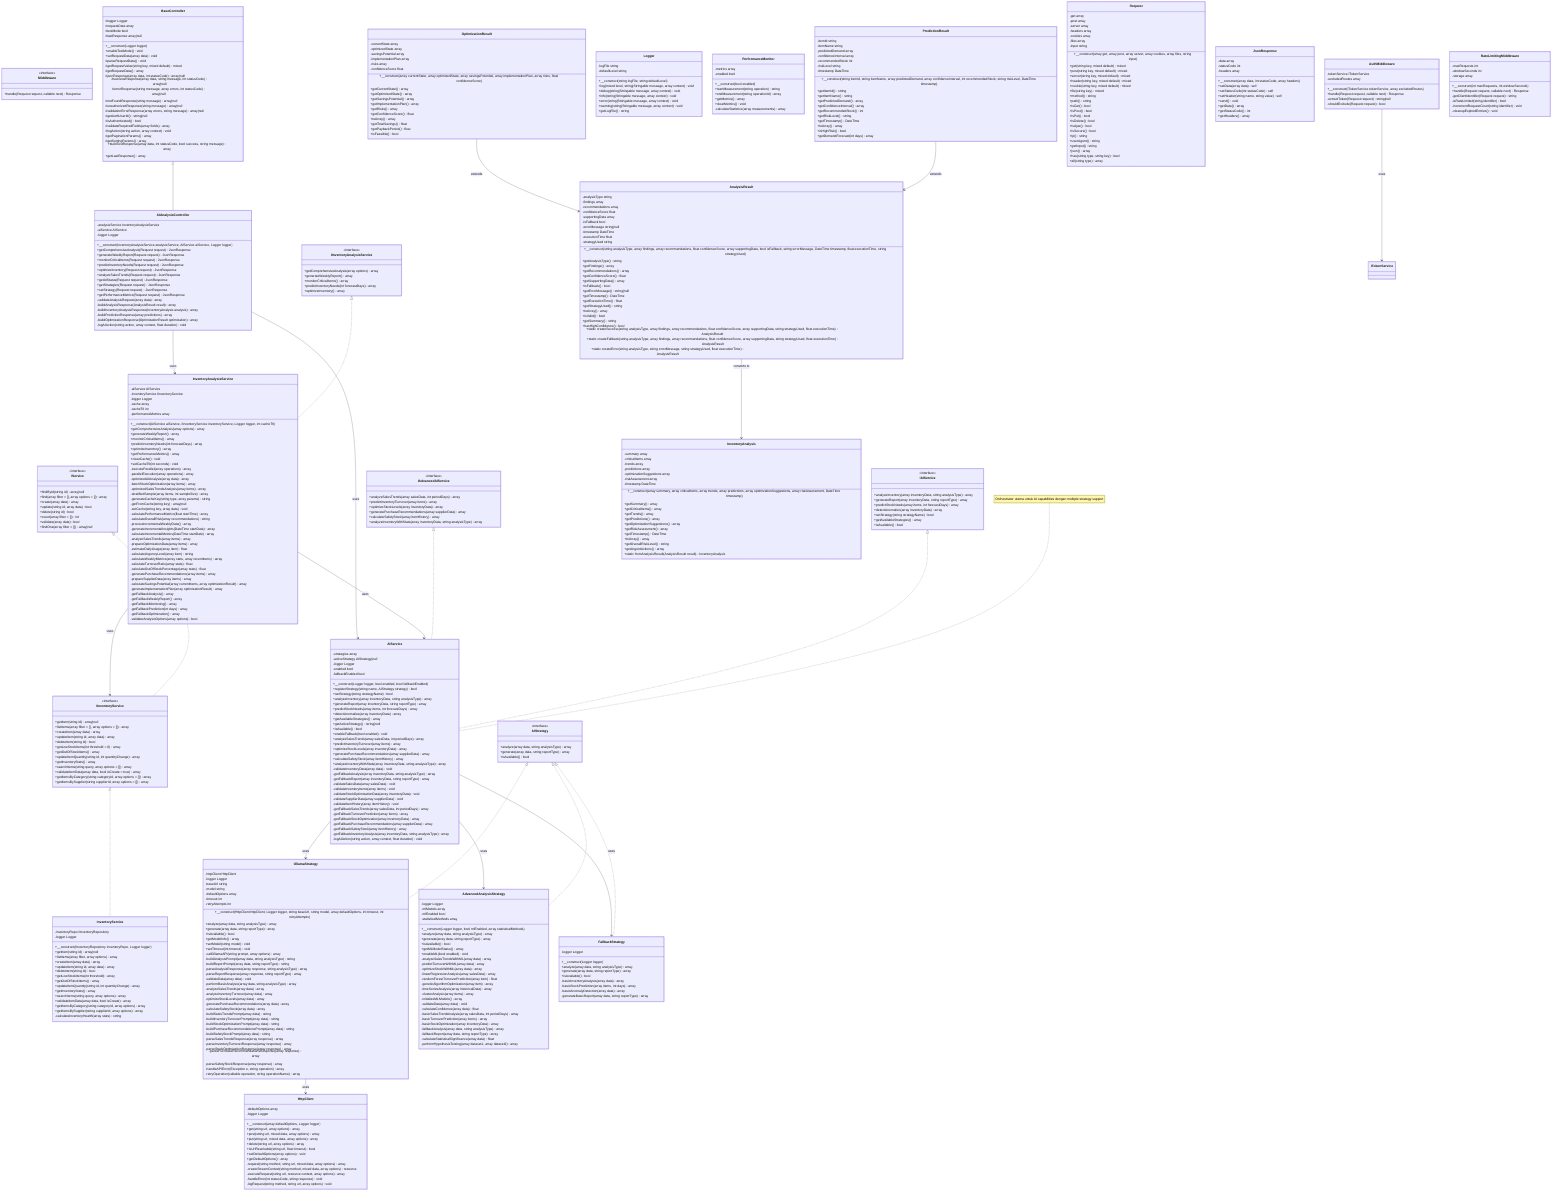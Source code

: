 classDiagram
    note for AIService "Orchestrator utama untuk AI capabilities dengan multiple strategy support"

    %% ========== CORE INTERFACES ==========
    class IAIService {
        <<interface>>
        +analyzeInventory(array inventoryData, string analysisType) array
        +generateReport(array inventoryData, string reportType) array
        +predictStockNeeds(array items, int forecastDays) array
        +detectAnomalies(array inventoryData) array
        +setStrategy(string strategyName) bool
        +getAvailableStrategies() array
        +isAvailable() bool
    }

    class IAdvancedAIService {
        <<interface>>
        +analyzeSalesTrends(array salesData, int periodDays) array
        +predictInventoryTurnover(array items) array
        +optimizeStockLevels(array inventoryData) array
        +generatePurchaseRecommendations(array supplierData) array
        +calculateSafetyStock(array itemHistory) array
        +analyzeInventoryWithStats(array inventoryData, string analysisType) array
    }

    class IInventoryAnalysisService {
        <<interface>>
        +getComprehensiveAnalysis(array options) array
        +generateWeeklyReport() array
        +monitorCriticalItems() array
        +predictInventoryNeeds(int forecastDays) array
        +optimizeInventory() array
    }

    class AIStrategy {
        <<interface>>
        +analyze(array data, string analysisType) array
        +generate(array data, string reportType) array
        +isAvailable() bool
    }

    class IInventoryService {
        <<interface>>
        +getItem(string id) array|null
        +listItems(array filter = [], array options = []) array
        +createItem(array data) array
        +updateItem(string id, array data) array
        +deleteItem(string id) bool
        +getLowStockItems(int threshold = 0) array
        +getOutOfStockItems() array
        +updateItemQuantity(string id, int quantityChange) array
        +getInventoryStats() array
        +searchItems(string query, array options = []) array
        +validateItemData(array data, bool isCreate = true) array
        +getItemsByCategory(string categoryId, array options = []) array
        +getItemsBySupplier(string supplierId, array options = []) array
    }

    class IService {
        <<interface>>
        +findById(string id) array|null
        +find(array filter = [], array options = []) array
        +create(array data) array
        +update(string id, array data) bool
        +delete(string id) bool
        +count(array filter = []) int
        +validate(array data) bool
        +findOne(array filter = []) array|null
    }

    class Middleware {
        <<interface>>
        +handle(Request request, callable next) Response
    }

    %% ========== SERVICE LAYER ==========
    class InventoryService {
        -inventoryRepo IInventoryRepository
        -logger Logger
        +__construct(IInventoryRepository inventoryRepo, Logger logger)
        +getItem(string id) array|null
        +listItems(array filter, array options) array
        +createItem(array data) array
        +updateItem(string id, array data) array
        +deleteItem(string id) bool
        +getLowStockItems(int threshold) array
        +getOutOfStockItems() array
        +updateItemQuantity(string id, int quantityChange) array
        +getInventoryStats() array
        +searchItems(string query, array options) array
        +validateItemData(array data, bool isCreate) array
        +getItemsByCategory(string categoryId, array options) array
        +getItemsBySupplier(string supplierId, array options) array
        -calculateInventoryHealth(array stats) string
    }

    %% ========== AI CORE SERVICES ==========
    class AIService {
        -strategies array
        -activeStrategy AIStrategy|null
        -logger Logger
        -enabled bool
        -fallbackEnabled bool
        +__construct(Logger logger, bool enabled, bool fallbackEnabled)
        +registerStrategy(string name, AIStrategy strategy) bool
        +setStrategy(string strategyName) bool
        +analyzeInventory(array inventoryData, string analysisType) array
        +generateReport(array inventoryData, string reportType) array
        +predictStockNeeds(array items, int forecastDays) array
        +detectAnomalies(array inventoryData) array
        +getAvailableStrategies() array
        +getActiveStrategy() string|null
        +isAvailable() bool
        +enableFallback(bool enabled) void
        +analyzeSalesTrends(array salesData, int periodDays) array
        +predictInventoryTurnover(array items) array
        +optimizeStockLevels(array inventoryData) array
        +generatePurchaseRecommendations(array supplierData) array
        +calculateSafetyStock(array itemHistory) array
        +analyzeInventoryWithStats(array inventoryData, string analysisType) array
        -validateInventoryData(array data) void
        -getFallbackAnalysis(array inventoryData, string analysisType) array
        -getFallbackReport(array inventoryData, string reportType) array
        -validateSalesData(array salesData) void
        -validateInventoryItems(array items) void
        -validateStockOptimizationData(array inventoryData) void
        -validateSupplierData(array supplierData) void
        -validateItemHistory(array itemHistory) void
        -getFallbackSalesTrends(array salesData, int periodDays) array
        -getFallbackTurnoverPrediction(array items) array
        -getFallbackStockOptimization(array inventoryData) array
        -getFallbackPurchaseRecommendations(array supplierData) array
        -getFallbackSafetyStock(array itemHistory) array
        -getFallbackInventoryAnalysis(array inventoryData, string analysisType) array
        -logAIAction(string action, array context, float duration) void
    }

    class InventoryAnalysisService {
        -aiService AIService
        -inventoryService IInventoryService
        -logger Logger
        -cache array
        -cacheTtl int
        -performanceMetrics array
        +__construct(AIService aiService, IInventoryService inventoryService, Logger logger, int cacheTtl)
        +getComprehensiveAnalysis(array options) array
        +generateWeeklyReport() array
        +monitorCriticalItems() array
        +predictInventoryNeeds(int forecastDays) array
        +optimizeInventory() array
        +getPerformanceMetrics() array
        +clearCache() void
        +setCacheTtl(int seconds) void
        -executeParallel(array operations) array
        -parallelExecution(array operations) array
        -optimizedAIAnalysis(array data) array
        -batchStockOptimization(array items) array
        -optimizedSalesTrendsAnalysis(array items) array
        -stratifiedSample(array items, int sampleSize) array
        -generateCacheKey(string type, array params) string
        -getFromCache(string key) array|null
        -setCache(string key, array data) void
        -calculatePerformanceMetrics(float startTime) array
        -calculateOverallRisk(array recommendations) string
        -processIncrementalWeeklyData() array
        -generateIncrementalInsights(DateTime startDate) array
        -calculateIncrementalMetrics(DateTime startDate) array
        -analyzeSalesTrends(array items) array
        -prepareOptimizationData(array items) array
        -estimateDailyUsage(array item) float
        -calculateUrgencyLevel(array item) string
        -calculateWeeklyMetrics(array stats, array recentItems) array
        -calculateTurnoverRatio(array stats) float
        -calculateOutOfStockPercentage(array stats) float
        -generatePurchaseRecommendations(array items) array
        -prepareSupplierData(array items) array
        -calculateSavingsPotential(array currentItems, array optimizationResult) array
        -generateImplementationPlan(array optimizationResult) array
        -getFallbackAnalysis() array
        -getFallbackWeeklyReport() array
        -getFallbackMonitoring() array
        -getFallbackPrediction(int days) array
        -getFallbackOptimization() array
        -validateAnalysisOptions(array options) bool
    }

    %% ========== AI STRATEGIES ==========
    class OllamaStrategy {
        -httpClient HttpClient
        -logger Logger
        -baseUrl string
        -model string
        -defaultOptions array
        -timeout int
        -retryAttempts int
        +__construct(HttpClient httpClient, Logger logger, string baseUrl, string model, array defaultOptions, int timeout, int retryAttempts)
        +analyze(array data, string analysisType) array
        +generate(array data, string reportType) array
        +isAvailable() bool
        +getModelInfo() array
        +setModel(string model) void
        +setTimeout(int timeout) void
        -callOllamaAPI(string prompt, array options) array
        -buildAnalysisPrompt(array data, string analysisType) string
        -buildReportPrompt(array data, string reportType) string
        -parseAnalysisResponse(array response, string analysisType) array
        -parseReportResponse(array response, string reportType) array
        -validateData(array data) void
        -performBasicAnalysis(array data, string analysisType) array
        -analyzeSalesTrends(array data) array
        -analyzeInventoryTurnover(array data) array
        -optimizeStockLevels(array data) array
        -generatePurchaseRecommendations(array data) array
        -calculateSafetyStock(array data) array
        -buildSalesTrendsPrompt(array data) string
        -buildInventoryTurnoverPrompt(array data) string
        -buildStockOptimizationPrompt(array data) string
        -buildPurchaseRecommendationsPrompt(array data) string
        -buildSafetyStockPrompt(array data) string
        -parseSalesTrendsResponse(array response) array
        -parseInventoryTurnoverResponse(array response) array
        -parseStockOptimizationResponse(array response) array
        -parsePurchaseRecommendationsResponse(array response) array
        -parseSafetyStockResponse(array response) array
        -handleAPIError(Exception e, string operation) array
        -retryOperation(callable operation, string operationName) array
    }

    class AdvancedAnalysisStrategy {
        -logger Logger
        -mlModels array
        -mlEnabled bool
        -statisticalMethods array
        +__construct(Logger logger, bool mlEnabled, array statisticalMethods)
        +analyze(array data, string analysisType) array
        +generate(array data, string reportType) array
        +isAvailable() bool
        +getMLModelStatus() array
        +enableML(bool enabled) void
        -analyzeSalesTrendsWithML(array data) array
        -predictTurnoverWithML(array data) array
        -optimizeStockWithML(array data) array
        -linearRegressionAnalysis(array salesData) array
        -randomForestTurnoverPrediction(array item) float
        -geneticAlgorithmOptimization(array item) array
        -timeSeriesAnalysis(array historicalData) array
        -clusterAnalysis(array items) array
        -initializeMLModels() array
        -validateData(array data) void
        -calculateConfidence(array data) float
        -basicSalesTrendAnalysis(array salesData, int periodDays) array
        -basicTurnoverPrediction(array items) array
        -basicStockOptimization(array inventoryData) array
        -fallbackAnalysis(array data, string analysisType) array
        -fallbackReport(array data, string reportType) array
        -calculateStatisticalSignificance(array data) float
        -performHypothesisTesting(array dataset1, array dataset2) array
    }

    class FallbackStrategy {
        -logger Logger
        +__construct(Logger logger)
        +analyze(array data, string analysisType) array
        +generate(array data, string reportType) array
        +isAvailable() bool
        -basicInventoryAnalysis(array data) array
        -basicStockPrediction(array items, int days) array
        -basicAnomalyDetection(array data) array
        -generateBasicReport(array data, string reportType) array
    }

    %% ========== DATA MODELS ==========
    class AnalysisResult {
        -analysisType string
        -findings array
        -recommendations array
        -confidenceScore float
        -supportingData array
        -isFallback bool
        -errorMessage string|null
        -timestamp DateTime
        -executionTime float
        -strategyUsed string
        +__construct(string analysisType, array findings, array recommendations, float confidenceScore, array supportingData, bool isFallback, string errorMessage, DateTime timestamp, float executionTime, string strategyUsed)
        +getAnalysisType() string
        +getFindings() array
        +getRecommendations() array
        +getConfidenceScore() float
        +getSupportingData() array
        +isFallback() bool
        +getErrorMessage() string|null
        +getTimestamp() DateTime
        +getExecutionTime() float
        +getStrategyUsed() string
        +toArray() array
        +isValid() bool
        +getSummary() string
        +hasHighConfidence() bool
        +static createSuccess(string analysisType, array findings, array recommendations, float confidenceScore, array supportingData, string strategyUsed, float executionTime) AnalysisResult
        +static createFallback(string analysisType, array findings, array recommendations, float confidenceScore, array supportingData, string strategyUsed, float executionTime) AnalysisResult
        +static createError(string analysisType, string errorMessage, string strategyUsed, float executionTime) AnalysisResult
    }

    class InventoryAnalysis {
        -summary array
        -criticalItems array
        -trends array
        -predictions array
        -optimizationSuggestions array
        -riskAssessment array
        -timestamp DateTime
        +__construct(array summary, array criticalItems, array trends, array predictions, array optimizationSuggestions, array riskAssessment, DateTime timestamp)
        +getSummary() array
        +getCriticalItems() array
        +getTrends() array
        +getPredictions() array
        +getOptimizationSuggestions() array
        +getRiskAssessment() array
        +getTimestamp() DateTime
        +toArray() array
        +getOverallRiskLevel() string
        +getUrgentActions() array
        +static fromAnalysisResult(AnalysisResult result) InventoryAnalysis
    }

    class PredictionResult {
        -itemId string
        -itemName string
        -predictedDemand array
        -confidenceInterval array
        -recommendedStock int
        -riskLevel string
        -timestamp DateTime
        +__construct(string itemId, string itemName, array predictedDemand, array confidenceInterval, int recommendedStock, string riskLevel, DateTime timestamp)
        +getItemId() string
        +getItemName() string
        +getPredictedDemand() array
        +getConfidenceInterval() array
        +getRecommendedStock() int
        +getRiskLevel() string
        +getTimestamp() DateTime
        +toArray() array
        +isHighRisk() bool
        +getDemandForecast(int days) array
    }

    class OptimizationResult {
        -currentState array
        -optimizedState array
        -savingsPotential array
        -implementationPlan array
        -risks array
        -confidenceScore float
        +__construct(array currentState, array optimizedState, array savingsPotential, array implementationPlan, array risks, float confidenceScore)
        +getCurrentState() array
        +getOptimizedState() array
        +getSavingsPotential() array
        +getImplementationPlan() array
        +getRisks() array
        +getConfidenceScore() float
        +toArray() array
        +getTotalSavings() float
        +getPaybackPeriod() float
        +isFeasible() bool
    }

    %% ========== INFRASTRUCTURE ==========
    class HttpClient {
        -defaultOptions array
        -logger Logger
        +__construct(array defaultOptions, Logger logger)
        +get(string url, array options) array
        +post(string url, mixed data, array options) array
        +put(string url, mixed data, array options) array
        +delete(string url, array options) array
        +isUrlReachable(string url, float timeout) bool
        +setDefaultOptions(array options) void
        +getDefaultOptions() array
        -request(string method, string url, mixed data, array options) array
        -createStreamContext(string method, mixed data, array options) resource
        -executeRequest(string url, resource context, array options) array
        -handleError(int statusCode, string response) void
        -logRequest(string method, string url, array options) void
    }

    class Logger {
        -logFile string
        -defaultLevel string
        +__construct(string logFile, string defaultLevel)
        +log(mixed level, string|Stringable message, array context) void
        +debug(string|Stringable message, array context) void
        +info(string|Stringable message, array context) void
        +error(string|Stringable message, array context) void
        +warning(string|Stringable message, array context) void
        +getLogFile() string
    }

    class PerformanceMonitor {
        -metrics array
        -enabled bool
        +__construct(bool enabled)
        +startMeasurement(string operation) string
        +endMeasurement(string operationId) array
        +getMetrics() array
        +clearMetrics() void
        -calculateStatistics(array measurements) array
    }

    %% ========== CONTROLLER LAYER ==========
    class BaseController {
        #logger Logger
        #requestData array
        #testMode bool
        #lastResponse array|null
        +__construct(Logger logger)
        +enableTestMode() void
        +setRequestData(array data) void
        #parseRequestData() void
        #getRequestValue(string key, mixed default) mixed
        #getRequestData() array
        #jsonResponse(array data, int statusCode) array|null
        #successResponse(array data, string message, int statusCode) array|null
        #errorResponse(string message, array errors, int statusCode) array|null
        #notFoundResponse(string message) array|null
        #unauthorizedResponse(string message) array|null
        #validationErrorResponse(array errors, string message) array|null
        #getAuthUserId() string|null
        #isAuthenticated() bool
        #validateRequiredFields(array fields) array
        #logAction(string action, array context) void
        #getPaginationParams() array
        #getSortingParams() array
        +buildTestResponse(array data, int statusCode, bool success, string message) array
        +getLastResponse() array
    }

    class AIAnalysisController {
        -analysisService InventoryAnalysisService
        -aiService AIService
        -logger Logger
        +__construct(InventoryAnalysisService analysisService, AIService aiService, Logger logger)
        +getComprehensiveAnalysis(Request request) JsonResponse
        +generateWeeklyReport(Request request) JsonResponse
        +monitorCriticalItems(Request request) JsonResponse
        +predictInventoryNeeds(Request request) JsonResponse
        +optimizeInventory(Request request) JsonResponse
        +analyzeSalesTrends(Request request) JsonResponse
        +getAIStatus(Request request) JsonResponse
        +getStrategies(Request request) JsonResponse
        +setStrategy(Request request) JsonResponse
        +getPerformanceMetrics(Request request) JsonResponse
        -validateAnalysisRequest(array data) array
        -buildAnalysisResponse(AnalysisResult result) array
        -buildInventoryAnalysisResponse(InventoryAnalysis analysis) array
        -buildPredictionResponse(array predictions) array
        -buildOptimizationResponse(OptimizationResult optimization) array
        -logAIAction(string action, array context, float duration) void
    }

    %% ========== REQUEST/RESPONSE ==========
    class Request {
        -get array
        -post array
        -server array
        -headers array
        -cookies array
        -files array
        -input string
        +__construct(array get, array post, array server, array cookies, array files, string input)
        +get(string key, mixed default) mixed
        +post(string key, mixed default) mixed
        +server(string key, mixed default) mixed
        +header(string key, mixed default) mixed
        +cookie(string key, mixed default) mixed
        +file(string key) mixed
        +method() string
        +path() string
        +isGet() bool
        +isPost() bool
        +isPut() bool
        +isDelete() bool
        +isAjax() bool
        +isSecure() bool
        +ip() string
        +userAgent() string
        +getInput() string
        +json() array
        +has(string type, string key) bool
        +all(string type) array
    }

    class JsonResponse {
        -data array
        -statusCode int
        -headers array
        +__construct(array data, int statusCode, array headers)
        +setData(array data) self
        +setStatusCode(int statusCode) self
        +setHeader(string name, string value) self
        +send() void
        +getData() array
        +getStatusCode() int
        +getHeaders() array
    }

    %% ========== MIDDLEWARE ==========
    class AuthMiddleware {
        -tokenService ITokenService
        -excludedRoutes array
        +__construct(ITokenService tokenService, array excludedRoutes)
        +handle(Request request, callable next) Response
        -extractToken(Request request) string|null
        -shouldExclude(Request request) bool
    }

    class RateLimitingMiddleware {
        -maxRequests int
        -windowSeconds int
        -storage array
        +__construct(int maxRequests, int windowSeconds)
        +handle(Request request, callable next) Response
        -getClientIdentifier(Request request) string
        -isRateLimited(string identifier) bool
        -incrementRequestCount(string identifier) void
        -cleanupExpiredEntries() void
    }

    %% ========== RELATIONSHIPS ==========
    IAIService <|.. AIService
    IAdvancedAIService <|.. AIService
    IInventoryAnalysisService <|.. InventoryAnalysisService
    AIStrategy <|.. OllamaStrategy
    AIStrategy <|.. AdvancedAnalysisStrategy
    AIStrategy <|.. FallbackStrategy

    IService <|.. IInventoryService
    IInventoryService <|.. InventoryService

    BaseController <|-- AIAnalysisController

    AIService --> OllamaStrategy : uses
    AIService --> AdvancedAnalysisStrategy : uses
    AIService --> FallbackStrategy : uses

    InventoryAnalysisService --> AIService : uses
    InventoryAnalysisService --> IInventoryService : uses

    OllamaStrategy --> HttpClient : uses

    AIAnalysisController --> InventoryAnalysisService : uses
    AIAnalysisController --> AIService : uses

    AnalysisResult --> InventoryAnalysis : converts to
    PredictionResult --> AnalysisResult : extends
    OptimizationResult --> AnalysisResult : extends

    AuthMiddleware --> ITokenService : uses